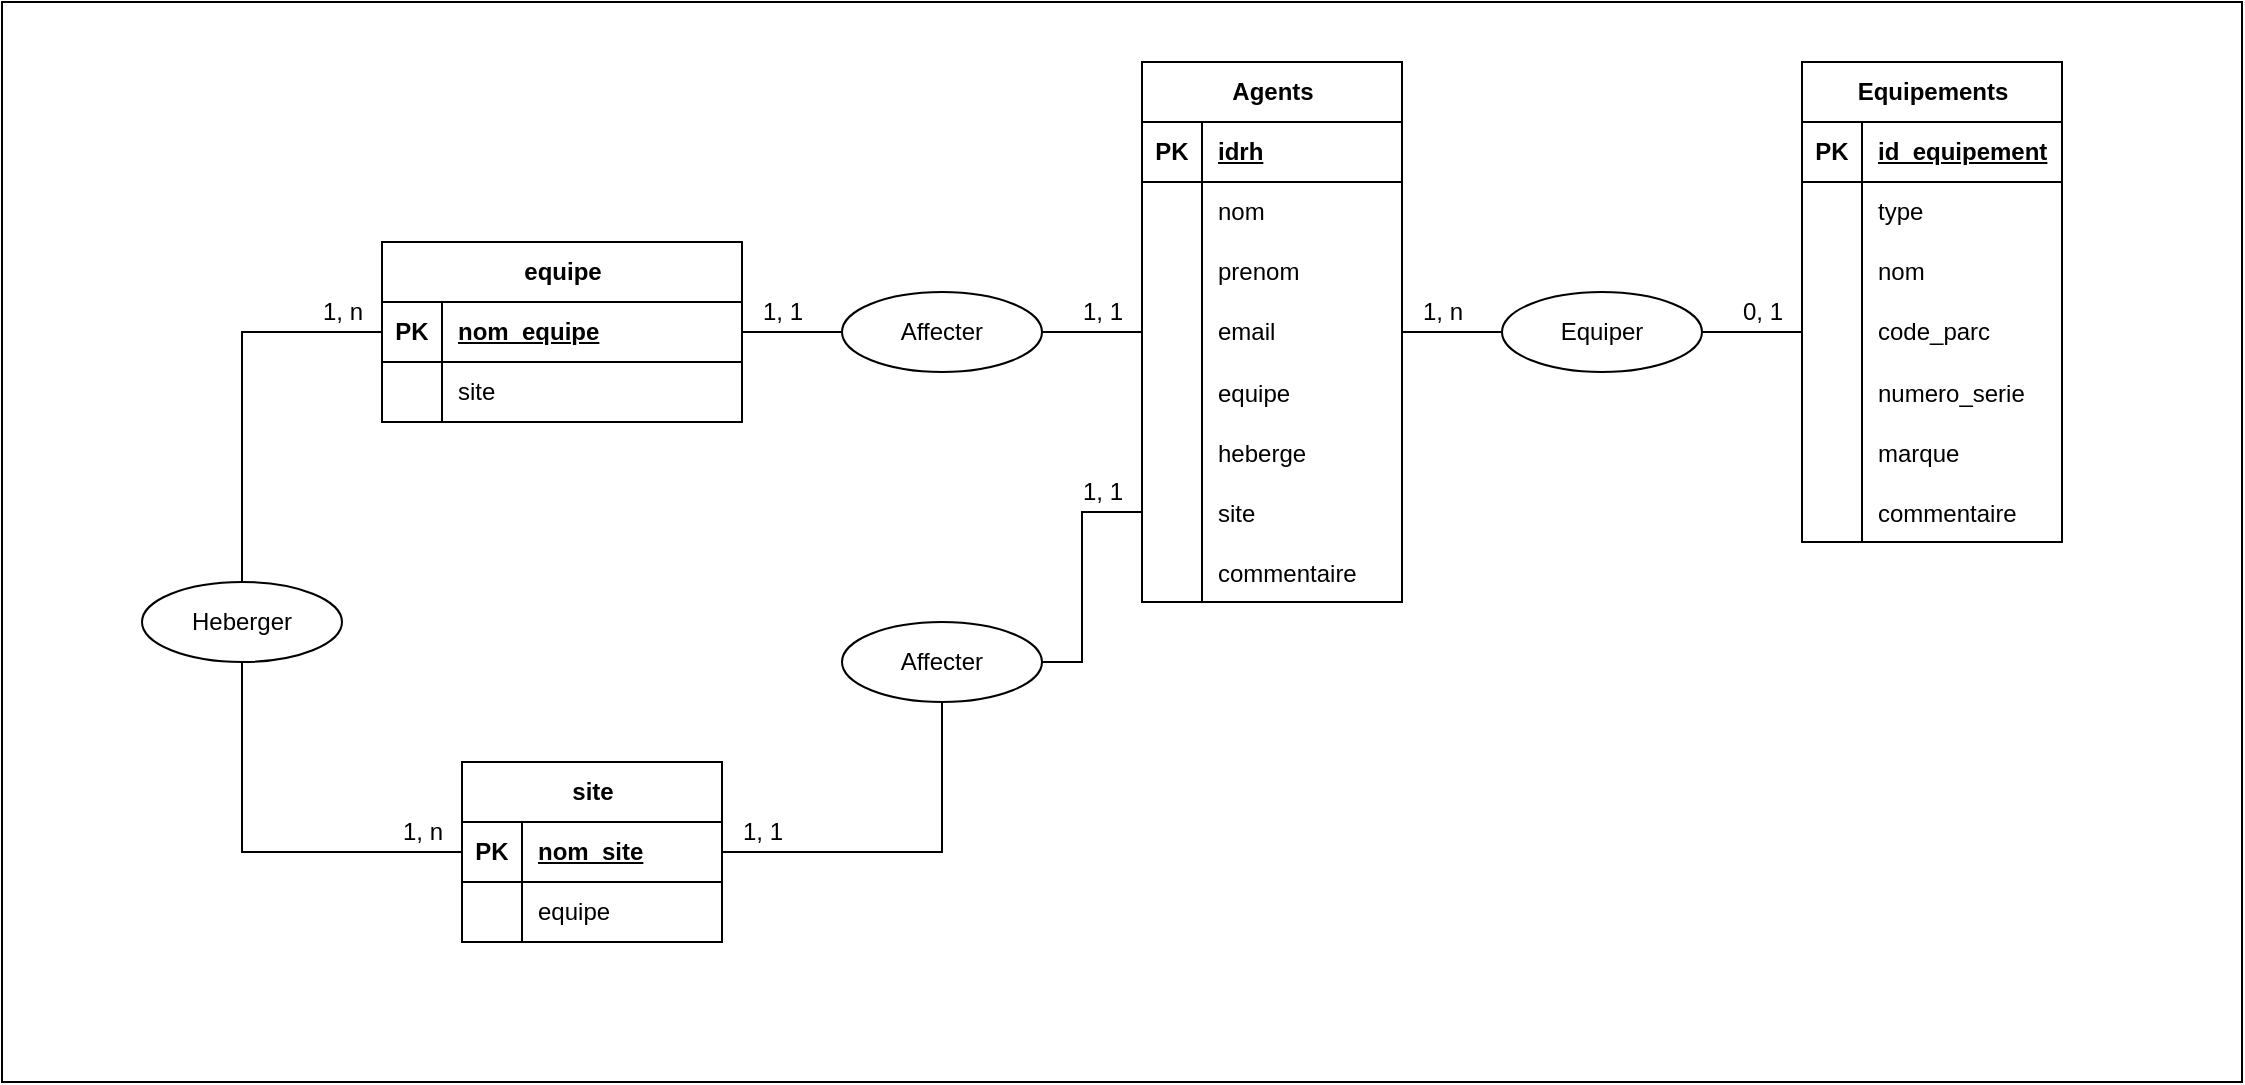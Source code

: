 <mxfile version="27.2.0">
  <diagram name="Page-1" id="r55A-Y46Jqjsv9EVYnQ3">
    <mxGraphModel dx="2299" dy="776" grid="1" gridSize="10" guides="1" tooltips="1" connect="1" arrows="1" fold="1" page="1" pageScale="1" pageWidth="827" pageHeight="1169" math="0" shadow="0">
      <root>
        <mxCell id="0" />
        <mxCell id="1" parent="0" />
        <mxCell id="dE5t7lInOMegXKiyTx4z-223" value="" style="rounded=0;whiteSpace=wrap;html=1;" vertex="1" parent="1">
          <mxGeometry x="-230" width="1120" height="540" as="geometry" />
        </mxCell>
        <mxCell id="dE5t7lInOMegXKiyTx4z-113" value="Agents" style="shape=table;startSize=30;container=1;collapsible=1;childLayout=tableLayout;fixedRows=1;rowLines=0;fontStyle=1;align=center;resizeLast=1;html=1;" vertex="1" parent="1">
          <mxGeometry x="340" y="30" width="130" height="270" as="geometry">
            <mxRectangle x="150" y="70" width="70" height="30" as="alternateBounds" />
          </mxGeometry>
        </mxCell>
        <mxCell id="dE5t7lInOMegXKiyTx4z-114" value="" style="shape=tableRow;horizontal=0;startSize=0;swimlaneHead=0;swimlaneBody=0;fillColor=none;collapsible=0;dropTarget=0;points=[[0,0.5],[1,0.5]];portConstraint=eastwest;top=0;left=0;right=0;bottom=1;" vertex="1" parent="dE5t7lInOMegXKiyTx4z-113">
          <mxGeometry y="30" width="130" height="30" as="geometry" />
        </mxCell>
        <mxCell id="dE5t7lInOMegXKiyTx4z-115" value="PK" style="shape=partialRectangle;connectable=0;fillColor=none;top=0;left=0;bottom=0;right=0;fontStyle=1;overflow=hidden;whiteSpace=wrap;html=1;" vertex="1" parent="dE5t7lInOMegXKiyTx4z-114">
          <mxGeometry width="30" height="30" as="geometry">
            <mxRectangle width="30" height="30" as="alternateBounds" />
          </mxGeometry>
        </mxCell>
        <mxCell id="dE5t7lInOMegXKiyTx4z-116" value="idrh" style="shape=partialRectangle;connectable=0;fillColor=none;top=0;left=0;bottom=0;right=0;align=left;spacingLeft=6;fontStyle=5;overflow=hidden;whiteSpace=wrap;html=1;" vertex="1" parent="dE5t7lInOMegXKiyTx4z-114">
          <mxGeometry x="30" width="100" height="30" as="geometry">
            <mxRectangle width="100" height="30" as="alternateBounds" />
          </mxGeometry>
        </mxCell>
        <mxCell id="dE5t7lInOMegXKiyTx4z-117" value="" style="shape=tableRow;horizontal=0;startSize=0;swimlaneHead=0;swimlaneBody=0;fillColor=none;collapsible=0;dropTarget=0;points=[[0,0.5],[1,0.5]];portConstraint=eastwest;top=0;left=0;right=0;bottom=0;" vertex="1" parent="dE5t7lInOMegXKiyTx4z-113">
          <mxGeometry y="60" width="130" height="30" as="geometry" />
        </mxCell>
        <mxCell id="dE5t7lInOMegXKiyTx4z-118" value="" style="shape=partialRectangle;connectable=0;fillColor=none;top=0;left=0;bottom=0;right=0;editable=1;overflow=hidden;whiteSpace=wrap;html=1;" vertex="1" parent="dE5t7lInOMegXKiyTx4z-117">
          <mxGeometry width="30" height="30" as="geometry">
            <mxRectangle width="30" height="30" as="alternateBounds" />
          </mxGeometry>
        </mxCell>
        <mxCell id="dE5t7lInOMegXKiyTx4z-119" value="nom" style="shape=partialRectangle;connectable=0;fillColor=none;top=0;left=0;bottom=0;right=0;align=left;spacingLeft=6;overflow=hidden;whiteSpace=wrap;html=1;" vertex="1" parent="dE5t7lInOMegXKiyTx4z-117">
          <mxGeometry x="30" width="100" height="30" as="geometry">
            <mxRectangle width="100" height="30" as="alternateBounds" />
          </mxGeometry>
        </mxCell>
        <mxCell id="dE5t7lInOMegXKiyTx4z-123" value="" style="shape=tableRow;horizontal=0;startSize=0;swimlaneHead=0;swimlaneBody=0;fillColor=none;collapsible=0;dropTarget=0;points=[[0,0.5],[1,0.5]];portConstraint=eastwest;top=0;left=0;right=0;bottom=0;" vertex="1" parent="dE5t7lInOMegXKiyTx4z-113">
          <mxGeometry y="90" width="130" height="30" as="geometry" />
        </mxCell>
        <mxCell id="dE5t7lInOMegXKiyTx4z-124" value="" style="shape=partialRectangle;connectable=0;fillColor=none;top=0;left=0;bottom=0;right=0;editable=1;overflow=hidden;whiteSpace=wrap;html=1;" vertex="1" parent="dE5t7lInOMegXKiyTx4z-123">
          <mxGeometry width="30" height="30" as="geometry">
            <mxRectangle width="30" height="30" as="alternateBounds" />
          </mxGeometry>
        </mxCell>
        <mxCell id="dE5t7lInOMegXKiyTx4z-125" value="prenom" style="shape=partialRectangle;connectable=0;fillColor=none;top=0;left=0;bottom=0;right=0;align=left;spacingLeft=6;overflow=hidden;whiteSpace=wrap;html=1;" vertex="1" parent="dE5t7lInOMegXKiyTx4z-123">
          <mxGeometry x="30" width="100" height="30" as="geometry">
            <mxRectangle width="100" height="30" as="alternateBounds" />
          </mxGeometry>
        </mxCell>
        <mxCell id="dE5t7lInOMegXKiyTx4z-120" value="" style="shape=tableRow;horizontal=0;startSize=0;swimlaneHead=0;swimlaneBody=0;fillColor=none;collapsible=0;dropTarget=0;points=[[0,0.5],[1,0.5]];portConstraint=eastwest;top=0;left=0;right=0;bottom=0;" vertex="1" parent="dE5t7lInOMegXKiyTx4z-113">
          <mxGeometry y="120" width="130" height="30" as="geometry" />
        </mxCell>
        <mxCell id="dE5t7lInOMegXKiyTx4z-121" value="" style="shape=partialRectangle;connectable=0;fillColor=none;top=0;left=0;bottom=0;right=0;editable=1;overflow=hidden;whiteSpace=wrap;html=1;" vertex="1" parent="dE5t7lInOMegXKiyTx4z-120">
          <mxGeometry width="30" height="30" as="geometry">
            <mxRectangle width="30" height="30" as="alternateBounds" />
          </mxGeometry>
        </mxCell>
        <mxCell id="dE5t7lInOMegXKiyTx4z-122" value="email" style="shape=partialRectangle;connectable=0;fillColor=none;top=0;left=0;bottom=0;right=0;align=left;spacingLeft=6;overflow=hidden;whiteSpace=wrap;html=1;" vertex="1" parent="dE5t7lInOMegXKiyTx4z-120">
          <mxGeometry x="30" width="100" height="30" as="geometry">
            <mxRectangle width="100" height="30" as="alternateBounds" />
          </mxGeometry>
        </mxCell>
        <mxCell id="dE5t7lInOMegXKiyTx4z-138" value="" style="shape=tableRow;horizontal=0;startSize=0;swimlaneHead=0;swimlaneBody=0;fillColor=none;collapsible=0;dropTarget=0;points=[[0,0.5],[1,0.5]];portConstraint=eastwest;top=0;left=0;right=0;bottom=0;" vertex="1" parent="dE5t7lInOMegXKiyTx4z-113">
          <mxGeometry y="150" width="130" height="30" as="geometry" />
        </mxCell>
        <mxCell id="dE5t7lInOMegXKiyTx4z-139" value="" style="shape=partialRectangle;connectable=0;fillColor=none;top=0;left=0;bottom=0;right=0;editable=1;overflow=hidden;" vertex="1" parent="dE5t7lInOMegXKiyTx4z-138">
          <mxGeometry width="30" height="30" as="geometry">
            <mxRectangle width="30" height="30" as="alternateBounds" />
          </mxGeometry>
        </mxCell>
        <mxCell id="dE5t7lInOMegXKiyTx4z-140" value="equipe" style="shape=partialRectangle;connectable=0;fillColor=none;top=0;left=0;bottom=0;right=0;align=left;spacingLeft=6;overflow=hidden;" vertex="1" parent="dE5t7lInOMegXKiyTx4z-138">
          <mxGeometry x="30" width="100" height="30" as="geometry">
            <mxRectangle width="100" height="30" as="alternateBounds" />
          </mxGeometry>
        </mxCell>
        <mxCell id="dE5t7lInOMegXKiyTx4z-141" value="" style="shape=tableRow;horizontal=0;startSize=0;swimlaneHead=0;swimlaneBody=0;fillColor=none;collapsible=0;dropTarget=0;points=[[0,0.5],[1,0.5]];portConstraint=eastwest;top=0;left=0;right=0;bottom=0;" vertex="1" parent="dE5t7lInOMegXKiyTx4z-113">
          <mxGeometry y="180" width="130" height="30" as="geometry" />
        </mxCell>
        <mxCell id="dE5t7lInOMegXKiyTx4z-142" value="" style="shape=partialRectangle;connectable=0;fillColor=none;top=0;left=0;bottom=0;right=0;editable=1;overflow=hidden;" vertex="1" parent="dE5t7lInOMegXKiyTx4z-141">
          <mxGeometry width="30" height="30" as="geometry">
            <mxRectangle width="30" height="30" as="alternateBounds" />
          </mxGeometry>
        </mxCell>
        <mxCell id="dE5t7lInOMegXKiyTx4z-143" value="heberge" style="shape=partialRectangle;connectable=0;fillColor=none;top=0;left=0;bottom=0;right=0;align=left;spacingLeft=6;overflow=hidden;" vertex="1" parent="dE5t7lInOMegXKiyTx4z-141">
          <mxGeometry x="30" width="100" height="30" as="geometry">
            <mxRectangle width="100" height="30" as="alternateBounds" />
          </mxGeometry>
        </mxCell>
        <mxCell id="dE5t7lInOMegXKiyTx4z-148" value="" style="shape=tableRow;horizontal=0;startSize=0;swimlaneHead=0;swimlaneBody=0;fillColor=none;collapsible=0;dropTarget=0;points=[[0,0.5],[1,0.5]];portConstraint=eastwest;top=0;left=0;right=0;bottom=0;" vertex="1" parent="dE5t7lInOMegXKiyTx4z-113">
          <mxGeometry y="210" width="130" height="30" as="geometry" />
        </mxCell>
        <mxCell id="dE5t7lInOMegXKiyTx4z-149" value="" style="shape=partialRectangle;connectable=0;fillColor=none;top=0;left=0;bottom=0;right=0;editable=1;overflow=hidden;" vertex="1" parent="dE5t7lInOMegXKiyTx4z-148">
          <mxGeometry width="30" height="30" as="geometry">
            <mxRectangle width="30" height="30" as="alternateBounds" />
          </mxGeometry>
        </mxCell>
        <mxCell id="dE5t7lInOMegXKiyTx4z-150" value="site" style="shape=partialRectangle;connectable=0;fillColor=none;top=0;left=0;bottom=0;right=0;align=left;spacingLeft=6;overflow=hidden;" vertex="1" parent="dE5t7lInOMegXKiyTx4z-148">
          <mxGeometry x="30" width="100" height="30" as="geometry">
            <mxRectangle width="100" height="30" as="alternateBounds" />
          </mxGeometry>
        </mxCell>
        <mxCell id="dE5t7lInOMegXKiyTx4z-135" value="" style="shape=tableRow;horizontal=0;startSize=0;swimlaneHead=0;swimlaneBody=0;fillColor=none;collapsible=0;dropTarget=0;points=[[0,0.5],[1,0.5]];portConstraint=eastwest;top=0;left=0;right=0;bottom=0;" vertex="1" parent="dE5t7lInOMegXKiyTx4z-113">
          <mxGeometry y="240" width="130" height="30" as="geometry" />
        </mxCell>
        <mxCell id="dE5t7lInOMegXKiyTx4z-136" value="" style="shape=partialRectangle;connectable=0;fillColor=none;top=0;left=0;bottom=0;right=0;editable=1;overflow=hidden;" vertex="1" parent="dE5t7lInOMegXKiyTx4z-135">
          <mxGeometry width="30" height="30" as="geometry">
            <mxRectangle width="30" height="30" as="alternateBounds" />
          </mxGeometry>
        </mxCell>
        <mxCell id="dE5t7lInOMegXKiyTx4z-137" value="commentaire" style="shape=partialRectangle;connectable=0;fillColor=none;top=0;left=0;bottom=0;right=0;align=left;spacingLeft=6;overflow=hidden;" vertex="1" parent="dE5t7lInOMegXKiyTx4z-135">
          <mxGeometry x="30" width="100" height="30" as="geometry">
            <mxRectangle width="100" height="30" as="alternateBounds" />
          </mxGeometry>
        </mxCell>
        <mxCell id="dE5t7lInOMegXKiyTx4z-151" value="Equipements" style="shape=table;startSize=30;container=1;collapsible=1;childLayout=tableLayout;fixedRows=1;rowLines=0;fontStyle=1;align=center;resizeLast=1;html=1;" vertex="1" parent="1">
          <mxGeometry x="670" y="30" width="130" height="240" as="geometry" />
        </mxCell>
        <mxCell id="dE5t7lInOMegXKiyTx4z-152" value="" style="shape=tableRow;horizontal=0;startSize=0;swimlaneHead=0;swimlaneBody=0;fillColor=none;collapsible=0;dropTarget=0;points=[[0,0.5],[1,0.5]];portConstraint=eastwest;top=0;left=0;right=0;bottom=1;" vertex="1" parent="dE5t7lInOMegXKiyTx4z-151">
          <mxGeometry y="30" width="130" height="30" as="geometry" />
        </mxCell>
        <mxCell id="dE5t7lInOMegXKiyTx4z-153" value="PK" style="shape=partialRectangle;connectable=0;fillColor=none;top=0;left=0;bottom=0;right=0;fontStyle=1;overflow=hidden;whiteSpace=wrap;html=1;" vertex="1" parent="dE5t7lInOMegXKiyTx4z-152">
          <mxGeometry width="30" height="30" as="geometry">
            <mxRectangle width="30" height="30" as="alternateBounds" />
          </mxGeometry>
        </mxCell>
        <mxCell id="dE5t7lInOMegXKiyTx4z-154" value="id_equipement" style="shape=partialRectangle;connectable=0;fillColor=none;top=0;left=0;bottom=0;right=0;align=left;spacingLeft=6;fontStyle=5;overflow=hidden;whiteSpace=wrap;html=1;" vertex="1" parent="dE5t7lInOMegXKiyTx4z-152">
          <mxGeometry x="30" width="100" height="30" as="geometry">
            <mxRectangle width="100" height="30" as="alternateBounds" />
          </mxGeometry>
        </mxCell>
        <mxCell id="dE5t7lInOMegXKiyTx4z-155" value="" style="shape=tableRow;horizontal=0;startSize=0;swimlaneHead=0;swimlaneBody=0;fillColor=none;collapsible=0;dropTarget=0;points=[[0,0.5],[1,0.5]];portConstraint=eastwest;top=0;left=0;right=0;bottom=0;" vertex="1" parent="dE5t7lInOMegXKiyTx4z-151">
          <mxGeometry y="60" width="130" height="30" as="geometry" />
        </mxCell>
        <mxCell id="dE5t7lInOMegXKiyTx4z-156" value="" style="shape=partialRectangle;connectable=0;fillColor=none;top=0;left=0;bottom=0;right=0;editable=1;overflow=hidden;whiteSpace=wrap;html=1;" vertex="1" parent="dE5t7lInOMegXKiyTx4z-155">
          <mxGeometry width="30" height="30" as="geometry">
            <mxRectangle width="30" height="30" as="alternateBounds" />
          </mxGeometry>
        </mxCell>
        <mxCell id="dE5t7lInOMegXKiyTx4z-157" value="type" style="shape=partialRectangle;connectable=0;fillColor=none;top=0;left=0;bottom=0;right=0;align=left;spacingLeft=6;overflow=hidden;whiteSpace=wrap;html=1;" vertex="1" parent="dE5t7lInOMegXKiyTx4z-155">
          <mxGeometry x="30" width="100" height="30" as="geometry">
            <mxRectangle width="100" height="30" as="alternateBounds" />
          </mxGeometry>
        </mxCell>
        <mxCell id="dE5t7lInOMegXKiyTx4z-158" value="" style="shape=tableRow;horizontal=0;startSize=0;swimlaneHead=0;swimlaneBody=0;fillColor=none;collapsible=0;dropTarget=0;points=[[0,0.5],[1,0.5]];portConstraint=eastwest;top=0;left=0;right=0;bottom=0;" vertex="1" parent="dE5t7lInOMegXKiyTx4z-151">
          <mxGeometry y="90" width="130" height="30" as="geometry" />
        </mxCell>
        <mxCell id="dE5t7lInOMegXKiyTx4z-159" value="" style="shape=partialRectangle;connectable=0;fillColor=none;top=0;left=0;bottom=0;right=0;editable=1;overflow=hidden;whiteSpace=wrap;html=1;" vertex="1" parent="dE5t7lInOMegXKiyTx4z-158">
          <mxGeometry width="30" height="30" as="geometry">
            <mxRectangle width="30" height="30" as="alternateBounds" />
          </mxGeometry>
        </mxCell>
        <mxCell id="dE5t7lInOMegXKiyTx4z-160" value="nom" style="shape=partialRectangle;connectable=0;fillColor=none;top=0;left=0;bottom=0;right=0;align=left;spacingLeft=6;overflow=hidden;whiteSpace=wrap;html=1;" vertex="1" parent="dE5t7lInOMegXKiyTx4z-158">
          <mxGeometry x="30" width="100" height="30" as="geometry">
            <mxRectangle width="100" height="30" as="alternateBounds" />
          </mxGeometry>
        </mxCell>
        <mxCell id="dE5t7lInOMegXKiyTx4z-161" value="" style="shape=tableRow;horizontal=0;startSize=0;swimlaneHead=0;swimlaneBody=0;fillColor=none;collapsible=0;dropTarget=0;points=[[0,0.5],[1,0.5]];portConstraint=eastwest;top=0;left=0;right=0;bottom=0;" vertex="1" parent="dE5t7lInOMegXKiyTx4z-151">
          <mxGeometry y="120" width="130" height="30" as="geometry" />
        </mxCell>
        <mxCell id="dE5t7lInOMegXKiyTx4z-162" value="" style="shape=partialRectangle;connectable=0;fillColor=none;top=0;left=0;bottom=0;right=0;editable=1;overflow=hidden;whiteSpace=wrap;html=1;" vertex="1" parent="dE5t7lInOMegXKiyTx4z-161">
          <mxGeometry width="30" height="30" as="geometry">
            <mxRectangle width="30" height="30" as="alternateBounds" />
          </mxGeometry>
        </mxCell>
        <mxCell id="dE5t7lInOMegXKiyTx4z-163" value="code_parc" style="shape=partialRectangle;connectable=0;fillColor=none;top=0;left=0;bottom=0;right=0;align=left;spacingLeft=6;overflow=hidden;whiteSpace=wrap;html=1;" vertex="1" parent="dE5t7lInOMegXKiyTx4z-161">
          <mxGeometry x="30" width="100" height="30" as="geometry">
            <mxRectangle width="100" height="30" as="alternateBounds" />
          </mxGeometry>
        </mxCell>
        <mxCell id="dE5t7lInOMegXKiyTx4z-169" value="" style="shape=tableRow;horizontal=0;startSize=0;swimlaneHead=0;swimlaneBody=0;fillColor=none;collapsible=0;dropTarget=0;points=[[0,0.5],[1,0.5]];portConstraint=eastwest;top=0;left=0;right=0;bottom=0;" vertex="1" parent="dE5t7lInOMegXKiyTx4z-151">
          <mxGeometry y="150" width="130" height="30" as="geometry" />
        </mxCell>
        <mxCell id="dE5t7lInOMegXKiyTx4z-170" value="" style="shape=partialRectangle;connectable=0;fillColor=none;top=0;left=0;bottom=0;right=0;editable=1;overflow=hidden;" vertex="1" parent="dE5t7lInOMegXKiyTx4z-169">
          <mxGeometry width="30" height="30" as="geometry">
            <mxRectangle width="30" height="30" as="alternateBounds" />
          </mxGeometry>
        </mxCell>
        <mxCell id="dE5t7lInOMegXKiyTx4z-171" value="numero_serie" style="shape=partialRectangle;connectable=0;fillColor=none;top=0;left=0;bottom=0;right=0;align=left;spacingLeft=6;overflow=hidden;" vertex="1" parent="dE5t7lInOMegXKiyTx4z-169">
          <mxGeometry x="30" width="100" height="30" as="geometry">
            <mxRectangle width="100" height="30" as="alternateBounds" />
          </mxGeometry>
        </mxCell>
        <mxCell id="dE5t7lInOMegXKiyTx4z-172" value="" style="shape=tableRow;horizontal=0;startSize=0;swimlaneHead=0;swimlaneBody=0;fillColor=none;collapsible=0;dropTarget=0;points=[[0,0.5],[1,0.5]];portConstraint=eastwest;top=0;left=0;right=0;bottom=0;" vertex="1" parent="dE5t7lInOMegXKiyTx4z-151">
          <mxGeometry y="180" width="130" height="30" as="geometry" />
        </mxCell>
        <mxCell id="dE5t7lInOMegXKiyTx4z-173" value="" style="shape=partialRectangle;connectable=0;fillColor=none;top=0;left=0;bottom=0;right=0;editable=1;overflow=hidden;" vertex="1" parent="dE5t7lInOMegXKiyTx4z-172">
          <mxGeometry width="30" height="30" as="geometry">
            <mxRectangle width="30" height="30" as="alternateBounds" />
          </mxGeometry>
        </mxCell>
        <mxCell id="dE5t7lInOMegXKiyTx4z-174" value="marque" style="shape=partialRectangle;connectable=0;fillColor=none;top=0;left=0;bottom=0;right=0;align=left;spacingLeft=6;overflow=hidden;" vertex="1" parent="dE5t7lInOMegXKiyTx4z-172">
          <mxGeometry x="30" width="100" height="30" as="geometry">
            <mxRectangle width="100" height="30" as="alternateBounds" />
          </mxGeometry>
        </mxCell>
        <mxCell id="dE5t7lInOMegXKiyTx4z-166" value="" style="shape=tableRow;horizontal=0;startSize=0;swimlaneHead=0;swimlaneBody=0;fillColor=none;collapsible=0;dropTarget=0;points=[[0,0.5],[1,0.5]];portConstraint=eastwest;top=0;left=0;right=0;bottom=0;" vertex="1" parent="dE5t7lInOMegXKiyTx4z-151">
          <mxGeometry y="210" width="130" height="30" as="geometry" />
        </mxCell>
        <mxCell id="dE5t7lInOMegXKiyTx4z-167" value="" style="shape=partialRectangle;connectable=0;fillColor=none;top=0;left=0;bottom=0;right=0;editable=1;overflow=hidden;" vertex="1" parent="dE5t7lInOMegXKiyTx4z-166">
          <mxGeometry width="30" height="30" as="geometry">
            <mxRectangle width="30" height="30" as="alternateBounds" />
          </mxGeometry>
        </mxCell>
        <mxCell id="dE5t7lInOMegXKiyTx4z-168" value="commentaire" style="shape=partialRectangle;connectable=0;fillColor=none;top=0;left=0;bottom=0;right=0;align=left;spacingLeft=6;overflow=hidden;" vertex="1" parent="dE5t7lInOMegXKiyTx4z-166">
          <mxGeometry x="30" width="100" height="30" as="geometry">
            <mxRectangle width="100" height="30" as="alternateBounds" />
          </mxGeometry>
        </mxCell>
        <mxCell id="dE5t7lInOMegXKiyTx4z-175" value="site" style="shape=table;startSize=30;container=1;collapsible=1;childLayout=tableLayout;fixedRows=1;rowLines=0;fontStyle=1;align=center;resizeLast=1;html=1;" vertex="1" parent="1">
          <mxGeometry y="380" width="130" height="90" as="geometry" />
        </mxCell>
        <mxCell id="dE5t7lInOMegXKiyTx4z-176" value="" style="shape=tableRow;horizontal=0;startSize=0;swimlaneHead=0;swimlaneBody=0;fillColor=none;collapsible=0;dropTarget=0;points=[[0,0.5],[1,0.5]];portConstraint=eastwest;top=0;left=0;right=0;bottom=1;" vertex="1" parent="dE5t7lInOMegXKiyTx4z-175">
          <mxGeometry y="30" width="130" height="30" as="geometry" />
        </mxCell>
        <mxCell id="dE5t7lInOMegXKiyTx4z-177" value="PK" style="shape=partialRectangle;connectable=0;fillColor=none;top=0;left=0;bottom=0;right=0;fontStyle=1;overflow=hidden;whiteSpace=wrap;html=1;" vertex="1" parent="dE5t7lInOMegXKiyTx4z-176">
          <mxGeometry width="30" height="30" as="geometry">
            <mxRectangle width="30" height="30" as="alternateBounds" />
          </mxGeometry>
        </mxCell>
        <mxCell id="dE5t7lInOMegXKiyTx4z-178" value="nom_site" style="shape=partialRectangle;connectable=0;fillColor=none;top=0;left=0;bottom=0;right=0;align=left;spacingLeft=6;fontStyle=5;overflow=hidden;whiteSpace=wrap;html=1;" vertex="1" parent="dE5t7lInOMegXKiyTx4z-176">
          <mxGeometry x="30" width="100" height="30" as="geometry">
            <mxRectangle width="100" height="30" as="alternateBounds" />
          </mxGeometry>
        </mxCell>
        <mxCell id="dE5t7lInOMegXKiyTx4z-179" value="" style="shape=tableRow;horizontal=0;startSize=0;swimlaneHead=0;swimlaneBody=0;fillColor=none;collapsible=0;dropTarget=0;points=[[0,0.5],[1,0.5]];portConstraint=eastwest;top=0;left=0;right=0;bottom=0;" vertex="1" parent="dE5t7lInOMegXKiyTx4z-175">
          <mxGeometry y="60" width="130" height="30" as="geometry" />
        </mxCell>
        <mxCell id="dE5t7lInOMegXKiyTx4z-180" value="" style="shape=partialRectangle;connectable=0;fillColor=none;top=0;left=0;bottom=0;right=0;editable=1;overflow=hidden;whiteSpace=wrap;html=1;" vertex="1" parent="dE5t7lInOMegXKiyTx4z-179">
          <mxGeometry width="30" height="30" as="geometry">
            <mxRectangle width="30" height="30" as="alternateBounds" />
          </mxGeometry>
        </mxCell>
        <mxCell id="dE5t7lInOMegXKiyTx4z-181" value="equipe" style="shape=partialRectangle;connectable=0;fillColor=none;top=0;left=0;bottom=0;right=0;align=left;spacingLeft=6;overflow=hidden;whiteSpace=wrap;html=1;" vertex="1" parent="dE5t7lInOMegXKiyTx4z-179">
          <mxGeometry x="30" width="100" height="30" as="geometry">
            <mxRectangle width="100" height="30" as="alternateBounds" />
          </mxGeometry>
        </mxCell>
        <mxCell id="dE5t7lInOMegXKiyTx4z-188" value="equipe" style="shape=table;startSize=30;container=1;collapsible=1;childLayout=tableLayout;fixedRows=1;rowLines=0;fontStyle=1;align=center;resizeLast=1;html=1;" vertex="1" parent="1">
          <mxGeometry x="-40" y="120" width="180" height="90" as="geometry" />
        </mxCell>
        <mxCell id="dE5t7lInOMegXKiyTx4z-189" value="" style="shape=tableRow;horizontal=0;startSize=0;swimlaneHead=0;swimlaneBody=0;fillColor=none;collapsible=0;dropTarget=0;points=[[0,0.5],[1,0.5]];portConstraint=eastwest;top=0;left=0;right=0;bottom=1;" vertex="1" parent="dE5t7lInOMegXKiyTx4z-188">
          <mxGeometry y="30" width="180" height="30" as="geometry" />
        </mxCell>
        <mxCell id="dE5t7lInOMegXKiyTx4z-190" value="PK" style="shape=partialRectangle;connectable=0;fillColor=none;top=0;left=0;bottom=0;right=0;fontStyle=1;overflow=hidden;whiteSpace=wrap;html=1;" vertex="1" parent="dE5t7lInOMegXKiyTx4z-189">
          <mxGeometry width="30" height="30" as="geometry">
            <mxRectangle width="30" height="30" as="alternateBounds" />
          </mxGeometry>
        </mxCell>
        <mxCell id="dE5t7lInOMegXKiyTx4z-191" value="nom_equipe" style="shape=partialRectangle;connectable=0;fillColor=none;top=0;left=0;bottom=0;right=0;align=left;spacingLeft=6;fontStyle=5;overflow=hidden;whiteSpace=wrap;html=1;" vertex="1" parent="dE5t7lInOMegXKiyTx4z-189">
          <mxGeometry x="30" width="150" height="30" as="geometry">
            <mxRectangle width="150" height="30" as="alternateBounds" />
          </mxGeometry>
        </mxCell>
        <mxCell id="dE5t7lInOMegXKiyTx4z-192" value="" style="shape=tableRow;horizontal=0;startSize=0;swimlaneHead=0;swimlaneBody=0;fillColor=none;collapsible=0;dropTarget=0;points=[[0,0.5],[1,0.5]];portConstraint=eastwest;top=0;left=0;right=0;bottom=0;" vertex="1" parent="dE5t7lInOMegXKiyTx4z-188">
          <mxGeometry y="60" width="180" height="30" as="geometry" />
        </mxCell>
        <mxCell id="dE5t7lInOMegXKiyTx4z-193" value="" style="shape=partialRectangle;connectable=0;fillColor=none;top=0;left=0;bottom=0;right=0;editable=1;overflow=hidden;whiteSpace=wrap;html=1;" vertex="1" parent="dE5t7lInOMegXKiyTx4z-192">
          <mxGeometry width="30" height="30" as="geometry">
            <mxRectangle width="30" height="30" as="alternateBounds" />
          </mxGeometry>
        </mxCell>
        <mxCell id="dE5t7lInOMegXKiyTx4z-194" value="site" style="shape=partialRectangle;connectable=0;fillColor=none;top=0;left=0;bottom=0;right=0;align=left;spacingLeft=6;overflow=hidden;whiteSpace=wrap;html=1;" vertex="1" parent="dE5t7lInOMegXKiyTx4z-192">
          <mxGeometry x="30" width="150" height="30" as="geometry">
            <mxRectangle width="150" height="30" as="alternateBounds" />
          </mxGeometry>
        </mxCell>
        <mxCell id="dE5t7lInOMegXKiyTx4z-201" value="Equiper" style="ellipse;whiteSpace=wrap;html=1;align=center;" vertex="1" parent="1">
          <mxGeometry x="520" y="145" width="100" height="40" as="geometry" />
        </mxCell>
        <mxCell id="dE5t7lInOMegXKiyTx4z-202" value="Affecter" style="ellipse;whiteSpace=wrap;html=1;align=center;" vertex="1" parent="1">
          <mxGeometry x="190" y="145" width="100" height="40" as="geometry" />
        </mxCell>
        <mxCell id="dE5t7lInOMegXKiyTx4z-204" value="" style="endArrow=none;html=1;rounded=0;exitX=1;exitY=0.5;exitDx=0;exitDy=0;entryX=0;entryY=0.5;entryDx=0;entryDy=0;" edge="1" parent="1" source="dE5t7lInOMegXKiyTx4z-120" target="dE5t7lInOMegXKiyTx4z-201">
          <mxGeometry relative="1" as="geometry">
            <mxPoint x="500" y="220" as="sourcePoint" />
            <mxPoint x="660" y="220" as="targetPoint" />
          </mxGeometry>
        </mxCell>
        <mxCell id="dE5t7lInOMegXKiyTx4z-205" value="" style="endArrow=none;html=1;rounded=0;entryX=0;entryY=0.5;entryDx=0;entryDy=0;exitX=1;exitY=0.5;exitDx=0;exitDy=0;" edge="1" parent="1" source="dE5t7lInOMegXKiyTx4z-201" target="dE5t7lInOMegXKiyTx4z-161">
          <mxGeometry relative="1" as="geometry">
            <mxPoint x="640" y="140" as="sourcePoint" />
            <mxPoint x="650" y="164.76" as="targetPoint" />
          </mxGeometry>
        </mxCell>
        <mxCell id="dE5t7lInOMegXKiyTx4z-206" value="" style="endArrow=none;html=1;rounded=0;exitX=1;exitY=0.5;exitDx=0;exitDy=0;entryX=0;entryY=0.5;entryDx=0;entryDy=0;" edge="1" parent="1" source="dE5t7lInOMegXKiyTx4z-202" target="dE5t7lInOMegXKiyTx4z-120">
          <mxGeometry relative="1" as="geometry">
            <mxPoint x="290" y="159.71" as="sourcePoint" />
            <mxPoint x="330" y="159.71" as="targetPoint" />
          </mxGeometry>
        </mxCell>
        <mxCell id="dE5t7lInOMegXKiyTx4z-207" value="" style="endArrow=none;html=1;rounded=0;exitX=1;exitY=0.5;exitDx=0;exitDy=0;entryX=0;entryY=0.5;entryDx=0;entryDy=0;" edge="1" parent="1" source="dE5t7lInOMegXKiyTx4z-189" target="dE5t7lInOMegXKiyTx4z-202">
          <mxGeometry relative="1" as="geometry">
            <mxPoint x="150" y="190" as="sourcePoint" />
            <mxPoint x="200" y="190" as="targetPoint" />
          </mxGeometry>
        </mxCell>
        <mxCell id="dE5t7lInOMegXKiyTx4z-208" value="" style="endArrow=none;html=1;rounded=0;exitX=1;exitY=0.5;exitDx=0;exitDy=0;entryX=0.5;entryY=1;entryDx=0;entryDy=0;" edge="1" parent="1" source="dE5t7lInOMegXKiyTx4z-176" target="dE5t7lInOMegXKiyTx4z-215">
          <mxGeometry relative="1" as="geometry">
            <mxPoint x="140" y="280" as="sourcePoint" />
            <mxPoint x="240" y="280" as="targetPoint" />
            <Array as="points">
              <mxPoint x="240" y="425" />
            </Array>
          </mxGeometry>
        </mxCell>
        <mxCell id="dE5t7lInOMegXKiyTx4z-209" value="1, 1" style="text;html=1;align=center;verticalAlign=middle;resizable=0;points=[];autosize=1;strokeColor=none;fillColor=none;" vertex="1" parent="1">
          <mxGeometry x="130" y="400" width="40" height="30" as="geometry" />
        </mxCell>
        <mxCell id="dE5t7lInOMegXKiyTx4z-210" value="1, 1" style="text;html=1;align=center;verticalAlign=middle;resizable=0;points=[];autosize=1;strokeColor=none;fillColor=none;" vertex="1" parent="1">
          <mxGeometry x="140" y="140" width="40" height="30" as="geometry" />
        </mxCell>
        <mxCell id="dE5t7lInOMegXKiyTx4z-211" value="1, 1" style="text;html=1;align=center;verticalAlign=middle;resizable=0;points=[];autosize=1;strokeColor=none;fillColor=none;" vertex="1" parent="1">
          <mxGeometry x="300" y="140" width="40" height="30" as="geometry" />
        </mxCell>
        <mxCell id="dE5t7lInOMegXKiyTx4z-212" value="1, n" style="text;html=1;align=center;verticalAlign=middle;resizable=0;points=[];autosize=1;strokeColor=none;fillColor=none;" vertex="1" parent="1">
          <mxGeometry x="470" y="140" width="40" height="30" as="geometry" />
        </mxCell>
        <mxCell id="dE5t7lInOMegXKiyTx4z-214" value="0, 1" style="text;html=1;align=center;verticalAlign=middle;resizable=0;points=[];autosize=1;strokeColor=none;fillColor=none;" vertex="1" parent="1">
          <mxGeometry x="630" y="140" width="40" height="30" as="geometry" />
        </mxCell>
        <mxCell id="dE5t7lInOMegXKiyTx4z-215" value="Affecter" style="ellipse;whiteSpace=wrap;html=1;align=center;" vertex="1" parent="1">
          <mxGeometry x="190" y="310" width="100" height="40" as="geometry" />
        </mxCell>
        <mxCell id="dE5t7lInOMegXKiyTx4z-216" value="" style="endArrow=none;html=1;rounded=0;entryX=0;entryY=0.5;entryDx=0;entryDy=0;exitX=1;exitY=0.5;exitDx=0;exitDy=0;" edge="1" parent="1" source="dE5t7lInOMegXKiyTx4z-215" target="dE5t7lInOMegXKiyTx4z-148">
          <mxGeometry relative="1" as="geometry">
            <mxPoint x="300" y="240" as="sourcePoint" />
            <mxPoint x="320" y="230" as="targetPoint" />
            <Array as="points">
              <mxPoint x="310" y="330" />
              <mxPoint x="310" y="255" />
            </Array>
          </mxGeometry>
        </mxCell>
        <mxCell id="dE5t7lInOMegXKiyTx4z-217" value="Heberger" style="ellipse;whiteSpace=wrap;html=1;align=center;" vertex="1" parent="1">
          <mxGeometry x="-160" y="290" width="100" height="40" as="geometry" />
        </mxCell>
        <mxCell id="dE5t7lInOMegXKiyTx4z-218" value="" style="endArrow=none;html=1;rounded=0;exitX=0;exitY=0.5;exitDx=0;exitDy=0;entryX=0.5;entryY=1;entryDx=0;entryDy=0;" edge="1" parent="1" source="dE5t7lInOMegXKiyTx4z-176" target="dE5t7lInOMegXKiyTx4z-217">
          <mxGeometry relative="1" as="geometry">
            <mxPoint x="-210" y="410" as="sourcePoint" />
            <mxPoint x="-90" y="400" as="targetPoint" />
            <Array as="points">
              <mxPoint x="-110" y="425" />
            </Array>
          </mxGeometry>
        </mxCell>
        <mxCell id="dE5t7lInOMegXKiyTx4z-219" value="" style="endArrow=none;html=1;rounded=0;exitX=0;exitY=0.5;exitDx=0;exitDy=0;entryX=0.5;entryY=0;entryDx=0;entryDy=0;" edge="1" parent="1" source="dE5t7lInOMegXKiyTx4z-189" target="dE5t7lInOMegXKiyTx4z-217">
          <mxGeometry relative="1" as="geometry">
            <mxPoint x="-40" y="415" as="sourcePoint" />
            <mxPoint x="-150" y="320" as="targetPoint" />
            <Array as="points">
              <mxPoint x="-110" y="165" />
            </Array>
          </mxGeometry>
        </mxCell>
        <mxCell id="dE5t7lInOMegXKiyTx4z-220" value="1, n" style="text;html=1;align=center;verticalAlign=middle;resizable=0;points=[];autosize=1;strokeColor=none;fillColor=none;" vertex="1" parent="1">
          <mxGeometry x="-40" y="400" width="40" height="30" as="geometry" />
        </mxCell>
        <mxCell id="dE5t7lInOMegXKiyTx4z-221" value="1, n" style="text;html=1;align=center;verticalAlign=middle;resizable=0;points=[];autosize=1;strokeColor=none;fillColor=none;" vertex="1" parent="1">
          <mxGeometry x="-80" y="140" width="40" height="30" as="geometry" />
        </mxCell>
        <mxCell id="dE5t7lInOMegXKiyTx4z-222" value="1, 1" style="text;html=1;align=center;verticalAlign=middle;resizable=0;points=[];autosize=1;strokeColor=none;fillColor=none;" vertex="1" parent="1">
          <mxGeometry x="300" y="230" width="40" height="30" as="geometry" />
        </mxCell>
      </root>
    </mxGraphModel>
  </diagram>
</mxfile>
